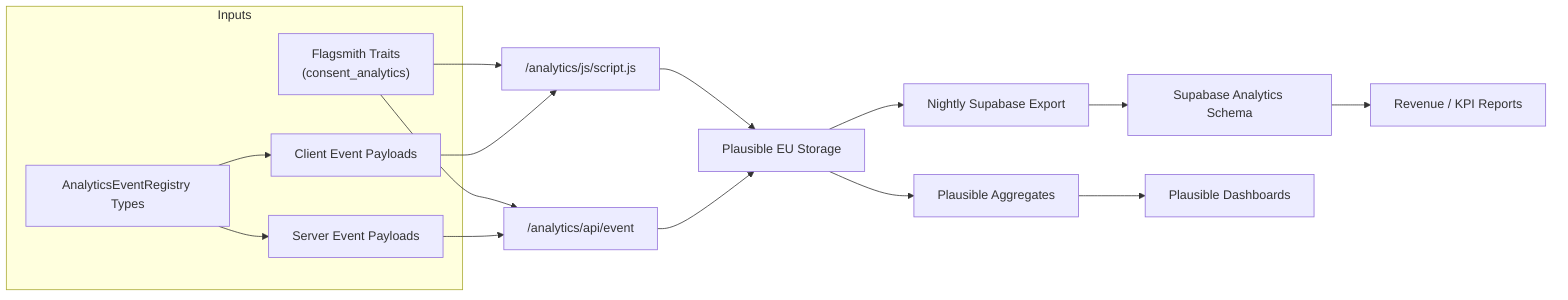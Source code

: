 flowchart LR
    subgraph Inputs
        ConsentFlags["Flagsmith Traits\n(consent_analytics)"]
        EventRegistry["AnalyticsEventRegistry Types"]
        ClientEvents["Client Event Payloads"]
        ServerEvents["Server Event Payloads"]
    end

    ProxyScript["/analytics/js/script.js"]
    ProxyEvent["/analytics/api/event"]
    PlausibleStore["Plausible EU Storage"]
    AggregateCache["Plausible Aggregates"]
    SupabaseExport["Nightly Supabase Export"]
    Warehouse["Supabase Analytics Schema"]
    Dashboards["Plausible Dashboards"]
    FinanceReports["Revenue / KPI Reports"]

    ConsentFlags --> ProxyScript
    ConsentFlags --> ProxyEvent
    EventRegistry --> ClientEvents
    EventRegistry --> ServerEvents
    ClientEvents --> ProxyScript --> PlausibleStore
    ServerEvents --> ProxyEvent --> PlausibleStore
    PlausibleStore --> AggregateCache --> Dashboards
    PlausibleStore --> SupabaseExport --> Warehouse --> FinanceReports